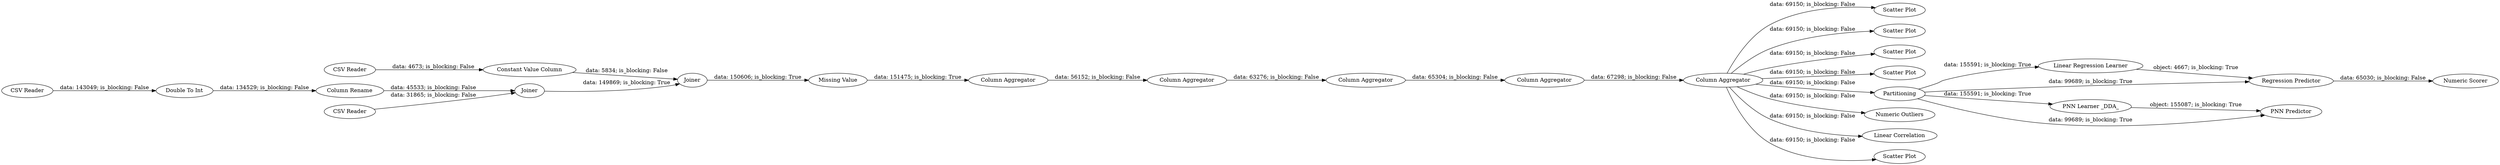 digraph {
	"-9061898484420115193_26" [label="Linear Regression Learner"]
	"-9061898484420115193_22" [label="Scatter Plot"]
	"-9061898484420115193_28" [label="Numeric Scorer"]
	"-9061898484420115193_5" [label="Column Rename"]
	"-9061898484420115193_17" [label="Column Aggregator"]
	"-9061898484420115193_24" [label="Scatter Plot"]
	"-9061898484420115193_18" [label="Column Aggregator"]
	"-9061898484420115193_3" [label="CSV Reader"]
	"-9061898484420115193_27" [label="Regression Predictor"]
	"-9061898484420115193_21" [label="Scatter Plot"]
	"-9061898484420115193_14" [label="Column Aggregator"]
	"-9061898484420115193_19" [label="Scatter Plot"]
	"-9061898484420115193_29" [label=Partitioning]
	"-9061898484420115193_1" [label="CSV Reader"]
	"-9061898484420115193_16" [label="Column Aggregator"]
	"-9061898484420115193_30" [label="Numeric Outliers"]
	"-9061898484420115193_9" [label="Constant Value Column"]
	"-9061898484420115193_10" [label="Missing Value"]
	"-9061898484420115193_6" [label=Joiner]
	"-9061898484420115193_15" [label="Double To Int"]
	"-9061898484420115193_31" [label="PNN Learner _DDA_"]
	"-9061898484420115193_4" [label="CSV Reader"]
	"-9061898484420115193_25" [label="Linear Correlation"]
	"-9061898484420115193_7" [label=Joiner]
	"-9061898484420115193_23" [label="Column Aggregator"]
	"-9061898484420115193_20" [label="Scatter Plot"]
	"-9061898484420115193_32" [label="PNN Predictor"]
	"-9061898484420115193_1" -> "-9061898484420115193_15" [label="data: 143049; is_blocking: False"]
	"-9061898484420115193_23" -> "-9061898484420115193_14" [label="data: 56152; is_blocking: False"]
	"-9061898484420115193_26" -> "-9061898484420115193_27" [label="object: 4667; is_blocking: True"]
	"-9061898484420115193_18" -> "-9061898484420115193_29" [label="data: 69150; is_blocking: False"]
	"-9061898484420115193_18" -> "-9061898484420115193_25" [label="data: 69150; is_blocking: False"]
	"-9061898484420115193_4" -> "-9061898484420115193_6" [label="data: 31865; is_blocking: False"]
	"-9061898484420115193_14" -> "-9061898484420115193_16" [label="data: 63276; is_blocking: False"]
	"-9061898484420115193_16" -> "-9061898484420115193_17" [label="data: 65304; is_blocking: False"]
	"-9061898484420115193_18" -> "-9061898484420115193_24" [label="data: 69150; is_blocking: False"]
	"-9061898484420115193_15" -> "-9061898484420115193_5" [label="data: 134529; is_blocking: False"]
	"-9061898484420115193_18" -> "-9061898484420115193_20" [label="data: 69150; is_blocking: False"]
	"-9061898484420115193_6" -> "-9061898484420115193_7" [label="data: 149869; is_blocking: True"]
	"-9061898484420115193_10" -> "-9061898484420115193_23" [label="data: 151475; is_blocking: True"]
	"-9061898484420115193_18" -> "-9061898484420115193_19" [label="data: 69150; is_blocking: False"]
	"-9061898484420115193_3" -> "-9061898484420115193_9" [label="data: 4673; is_blocking: False"]
	"-9061898484420115193_27" -> "-9061898484420115193_28" [label="data: 65030; is_blocking: False"]
	"-9061898484420115193_17" -> "-9061898484420115193_18" [label="data: 67298; is_blocking: False"]
	"-9061898484420115193_29" -> "-9061898484420115193_26" [label="data: 155591; is_blocking: True"]
	"-9061898484420115193_9" -> "-9061898484420115193_7" [label="data: 5834; is_blocking: False"]
	"-9061898484420115193_18" -> "-9061898484420115193_30" [label="data: 69150; is_blocking: False"]
	"-9061898484420115193_18" -> "-9061898484420115193_22" [label="data: 69150; is_blocking: False"]
	"-9061898484420115193_31" -> "-9061898484420115193_32" [label="object: 155087; is_blocking: True"]
	"-9061898484420115193_5" -> "-9061898484420115193_6" [label="data: 45533; is_blocking: False"]
	"-9061898484420115193_29" -> "-9061898484420115193_27" [label="data: 99689; is_blocking: True"]
	"-9061898484420115193_29" -> "-9061898484420115193_32" [label="data: 99689; is_blocking: True"]
	"-9061898484420115193_29" -> "-9061898484420115193_31" [label="data: 155591; is_blocking: True"]
	"-9061898484420115193_18" -> "-9061898484420115193_21" [label="data: 69150; is_blocking: False"]
	"-9061898484420115193_7" -> "-9061898484420115193_10" [label="data: 150606; is_blocking: True"]
	rankdir=LR
}

